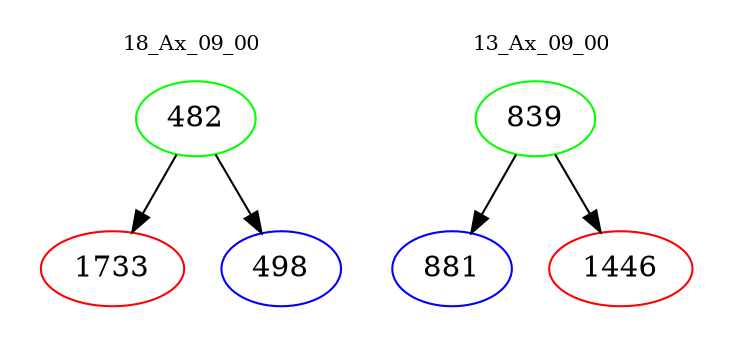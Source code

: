 digraph{
subgraph cluster_0 {
color = white
label = "18_Ax_09_00";
fontsize=10;
T0_482 [label="482", color="green"]
T0_482 -> T0_1733 [color="black"]
T0_1733 [label="1733", color="red"]
T0_482 -> T0_498 [color="black"]
T0_498 [label="498", color="blue"]
}
subgraph cluster_1 {
color = white
label = "13_Ax_09_00";
fontsize=10;
T1_839 [label="839", color="green"]
T1_839 -> T1_881 [color="black"]
T1_881 [label="881", color="blue"]
T1_839 -> T1_1446 [color="black"]
T1_1446 [label="1446", color="red"]
}
}

